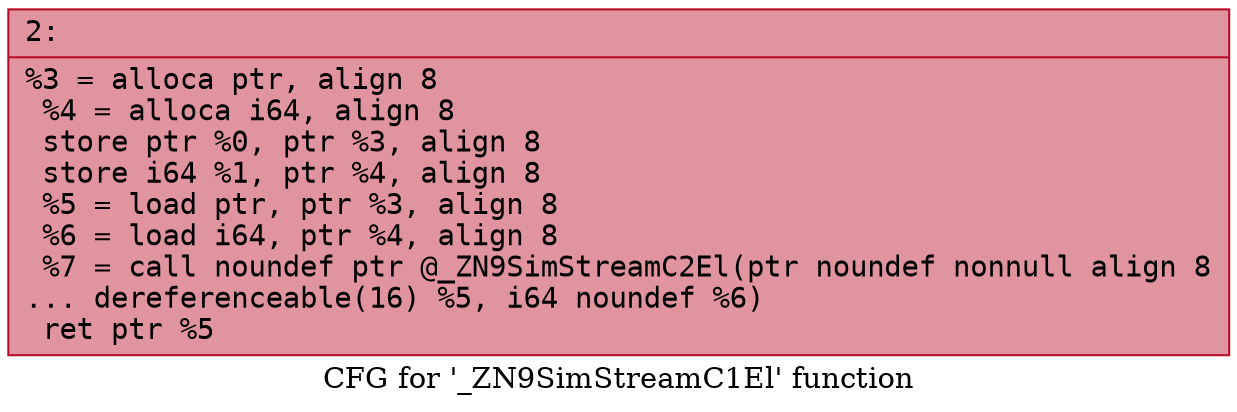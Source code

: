 digraph "CFG for '_ZN9SimStreamC1El' function" {
	label="CFG for '_ZN9SimStreamC1El' function";

	Node0x6000009380f0 [shape=record,color="#b70d28ff", style=filled, fillcolor="#b70d2870" fontname="Courier",label="{2:\l|  %3 = alloca ptr, align 8\l  %4 = alloca i64, align 8\l  store ptr %0, ptr %3, align 8\l  store i64 %1, ptr %4, align 8\l  %5 = load ptr, ptr %3, align 8\l  %6 = load i64, ptr %4, align 8\l  %7 = call noundef ptr @_ZN9SimStreamC2El(ptr noundef nonnull align 8\l... dereferenceable(16) %5, i64 noundef %6)\l  ret ptr %5\l}"];
}

